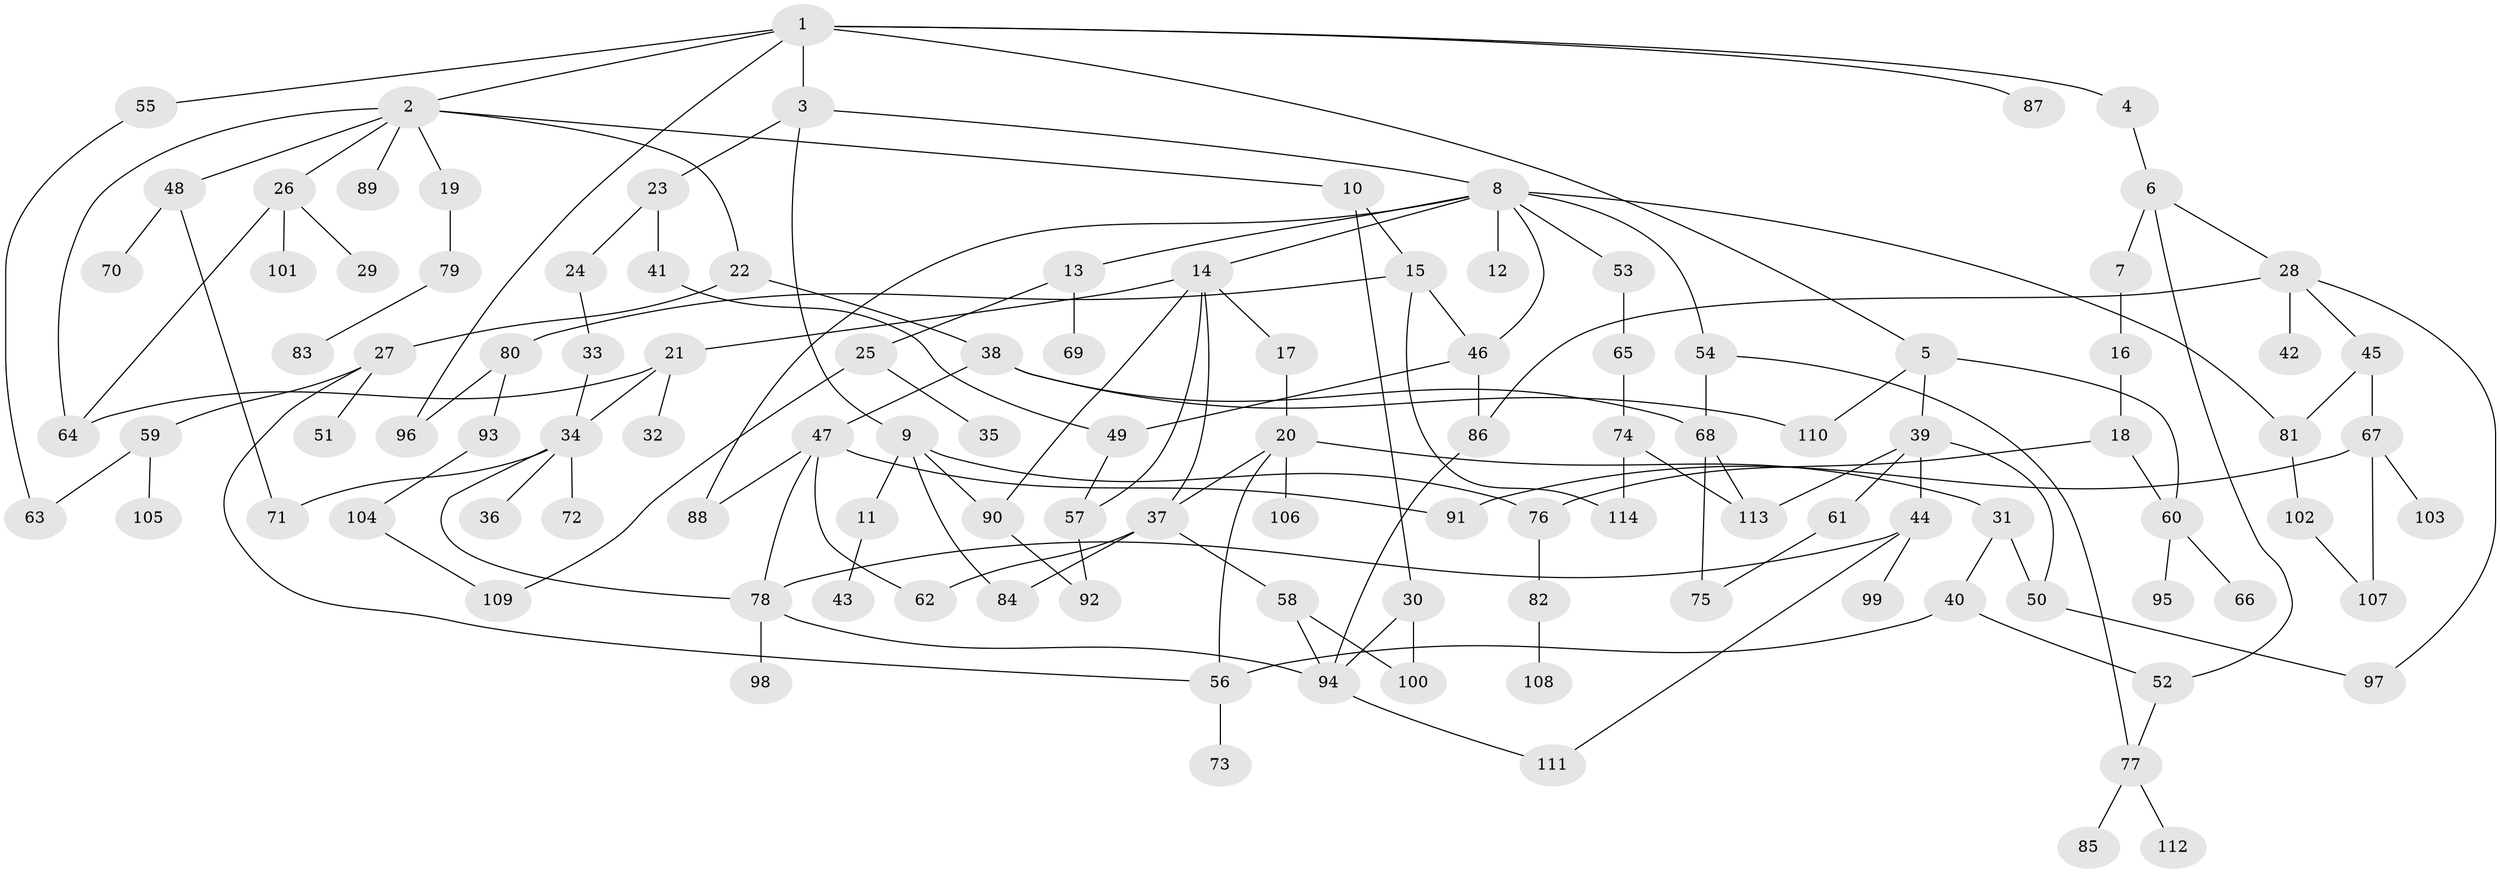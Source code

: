 // coarse degree distribution, {11: 0.022222222222222223, 4: 0.06666666666666667, 10: 0.06666666666666667, 2: 0.26666666666666666, 6: 0.044444444444444446, 1: 0.28888888888888886, 3: 0.1111111111111111, 5: 0.08888888888888889, 7: 0.022222222222222223, 8: 0.022222222222222223}
// Generated by graph-tools (version 1.1) at 2025/17/03/04/25 18:17:00]
// undirected, 114 vertices, 154 edges
graph export_dot {
graph [start="1"]
  node [color=gray90,style=filled];
  1;
  2;
  3;
  4;
  5;
  6;
  7;
  8;
  9;
  10;
  11;
  12;
  13;
  14;
  15;
  16;
  17;
  18;
  19;
  20;
  21;
  22;
  23;
  24;
  25;
  26;
  27;
  28;
  29;
  30;
  31;
  32;
  33;
  34;
  35;
  36;
  37;
  38;
  39;
  40;
  41;
  42;
  43;
  44;
  45;
  46;
  47;
  48;
  49;
  50;
  51;
  52;
  53;
  54;
  55;
  56;
  57;
  58;
  59;
  60;
  61;
  62;
  63;
  64;
  65;
  66;
  67;
  68;
  69;
  70;
  71;
  72;
  73;
  74;
  75;
  76;
  77;
  78;
  79;
  80;
  81;
  82;
  83;
  84;
  85;
  86;
  87;
  88;
  89;
  90;
  91;
  92;
  93;
  94;
  95;
  96;
  97;
  98;
  99;
  100;
  101;
  102;
  103;
  104;
  105;
  106;
  107;
  108;
  109;
  110;
  111;
  112;
  113;
  114;
  1 -- 2;
  1 -- 3;
  1 -- 4;
  1 -- 5;
  1 -- 55;
  1 -- 87;
  1 -- 96;
  2 -- 10;
  2 -- 19;
  2 -- 22;
  2 -- 26;
  2 -- 48;
  2 -- 64;
  2 -- 89;
  3 -- 8;
  3 -- 9;
  3 -- 23;
  4 -- 6;
  5 -- 39;
  5 -- 60;
  5 -- 110;
  6 -- 7;
  6 -- 28;
  6 -- 52;
  7 -- 16;
  8 -- 12;
  8 -- 13;
  8 -- 14;
  8 -- 53;
  8 -- 54;
  8 -- 88;
  8 -- 46;
  8 -- 81;
  9 -- 11;
  9 -- 84;
  9 -- 90;
  9 -- 76;
  10 -- 15;
  10 -- 30;
  11 -- 43;
  13 -- 25;
  13 -- 69;
  14 -- 17;
  14 -- 21;
  14 -- 37;
  14 -- 90;
  14 -- 57;
  15 -- 46;
  15 -- 80;
  15 -- 114;
  16 -- 18;
  17 -- 20;
  18 -- 76;
  18 -- 60;
  19 -- 79;
  20 -- 31;
  20 -- 37;
  20 -- 106;
  20 -- 56;
  21 -- 32;
  21 -- 34;
  21 -- 64;
  22 -- 27;
  22 -- 38;
  23 -- 24;
  23 -- 41;
  24 -- 33;
  25 -- 35;
  25 -- 109;
  26 -- 29;
  26 -- 101;
  26 -- 64;
  27 -- 51;
  27 -- 56;
  27 -- 59;
  28 -- 42;
  28 -- 45;
  28 -- 86;
  28 -- 97;
  30 -- 94;
  30 -- 100;
  31 -- 40;
  31 -- 50;
  33 -- 34;
  34 -- 36;
  34 -- 71;
  34 -- 72;
  34 -- 78;
  37 -- 58;
  37 -- 62;
  37 -- 84;
  38 -- 47;
  38 -- 68;
  38 -- 110;
  39 -- 44;
  39 -- 61;
  39 -- 50;
  39 -- 113;
  40 -- 56;
  40 -- 52;
  41 -- 49;
  44 -- 99;
  44 -- 111;
  44 -- 78;
  45 -- 67;
  45 -- 81;
  46 -- 49;
  46 -- 86;
  47 -- 88;
  47 -- 91;
  47 -- 78;
  47 -- 62;
  48 -- 70;
  48 -- 71;
  49 -- 57;
  50 -- 97;
  52 -- 77;
  53 -- 65;
  54 -- 68;
  54 -- 77;
  55 -- 63;
  56 -- 73;
  57 -- 92;
  58 -- 100;
  58 -- 94;
  59 -- 63;
  59 -- 105;
  60 -- 66;
  60 -- 95;
  61 -- 75;
  65 -- 74;
  67 -- 103;
  67 -- 107;
  67 -- 91;
  68 -- 75;
  68 -- 113;
  74 -- 113;
  74 -- 114;
  76 -- 82;
  77 -- 85;
  77 -- 112;
  78 -- 94;
  78 -- 98;
  79 -- 83;
  80 -- 93;
  80 -- 96;
  81 -- 102;
  82 -- 108;
  86 -- 94;
  90 -- 92;
  93 -- 104;
  94 -- 111;
  102 -- 107;
  104 -- 109;
}
